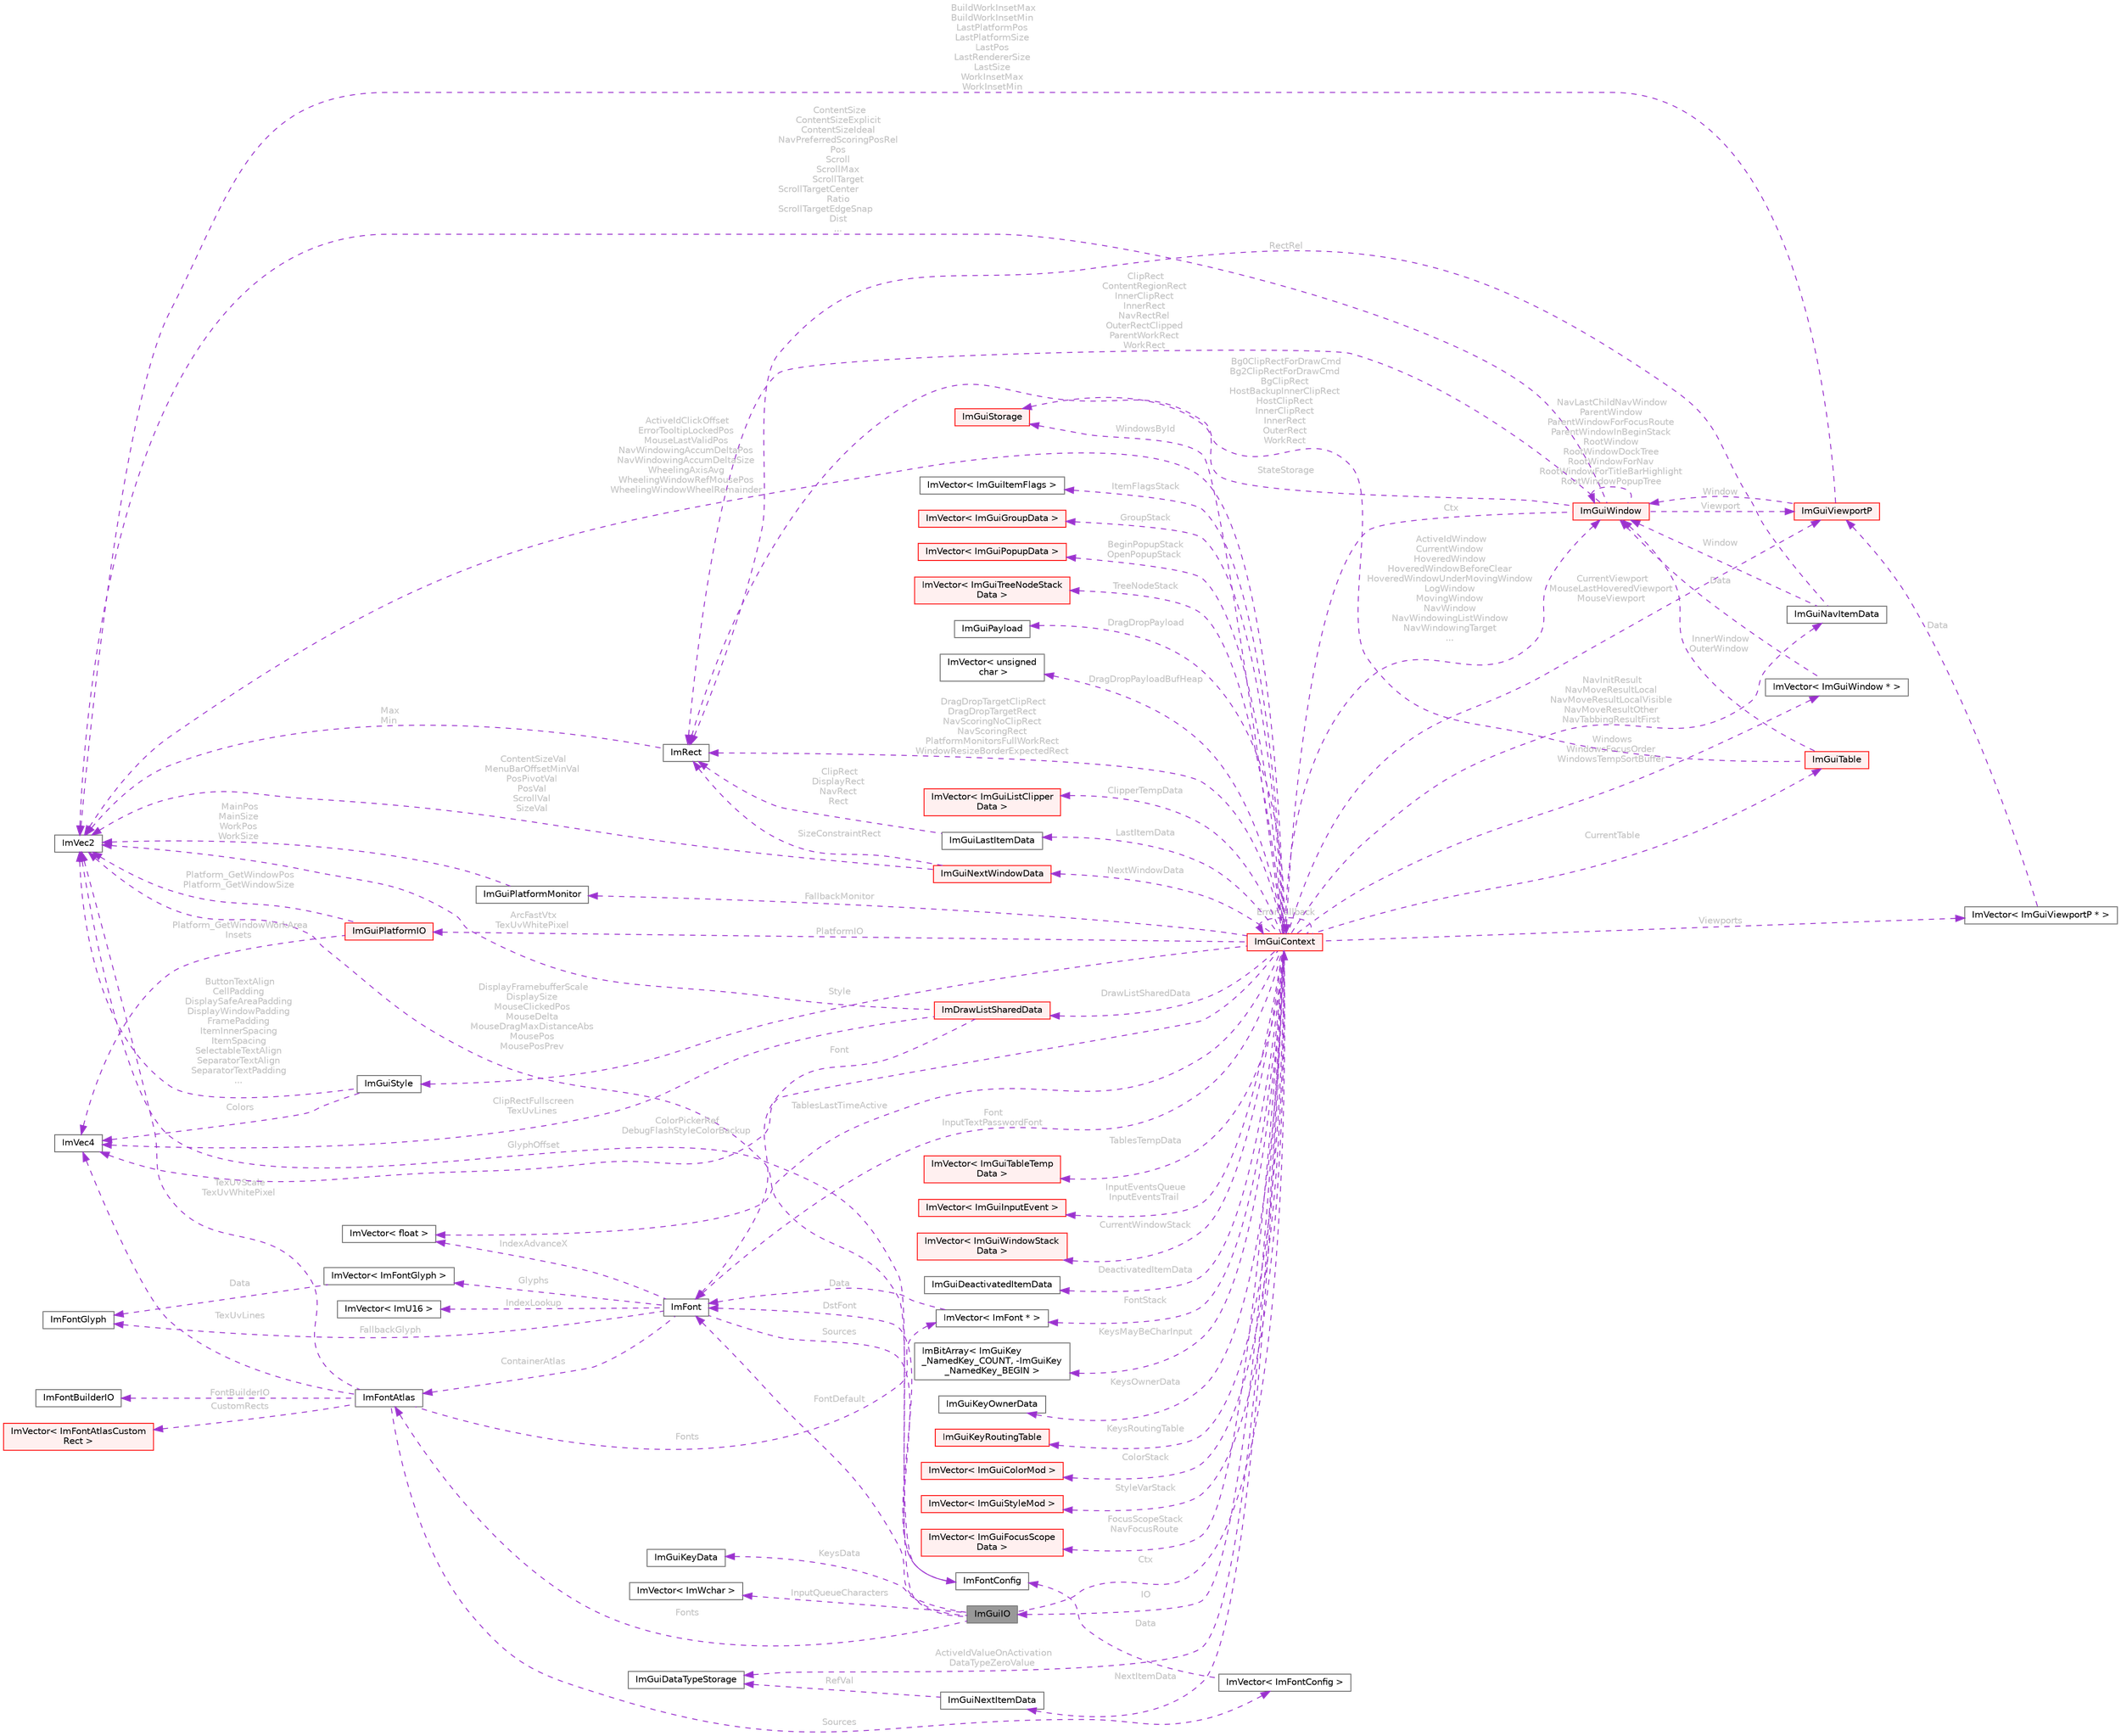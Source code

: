 digraph "ImGuiIO"
{
 // LATEX_PDF_SIZE
  bgcolor="transparent";
  edge [fontname=Helvetica,fontsize=10,labelfontname=Helvetica,labelfontsize=10];
  node [fontname=Helvetica,fontsize=10,shape=box,height=0.2,width=0.4];
  rankdir="LR";
  Node1 [id="Node000001",label="ImGuiIO",height=0.2,width=0.4,color="gray40", fillcolor="grey60", style="filled", fontcolor="black",tooltip=" "];
  Node2 -> Node1 [id="edge1_Node000001_Node000002",dir="back",color="darkorchid3",style="dashed",tooltip=" ",label=" DisplayFramebufferScale\nDisplaySize\nMouseClickedPos\nMouseDelta\nMouseDragMaxDistanceAbs\nMousePos\nMousePosPrev",fontcolor="grey" ];
  Node2 [id="Node000002",label="ImVec2",height=0.2,width=0.4,color="gray40", fillcolor="white", style="filled",URL="$struct_im_vec2.html",tooltip=" "];
  Node3 -> Node1 [id="edge2_Node000001_Node000003",dir="back",color="darkorchid3",style="dashed",tooltip=" ",label=" Fonts",fontcolor="grey" ];
  Node3 [id="Node000003",label="ImFontAtlas",height=0.2,width=0.4,color="gray40", fillcolor="white", style="filled",URL="$struct_im_font_atlas.html",tooltip=" "];
  Node2 -> Node3 [id="edge3_Node000003_Node000002",dir="back",color="darkorchid3",style="dashed",tooltip=" ",label=" TexUvScale\nTexUvWhitePixel",fontcolor="grey" ];
  Node4 -> Node3 [id="edge4_Node000003_Node000004",dir="back",color="darkorchid3",style="dashed",tooltip=" ",label=" Fonts",fontcolor="grey" ];
  Node4 [id="Node000004",label="ImVector\< ImFont * \>",height=0.2,width=0.4,color="gray40", fillcolor="white", style="filled",URL="$struct_im_vector.html",tooltip=" "];
  Node5 -> Node4 [id="edge5_Node000004_Node000005",dir="back",color="darkorchid3",style="dashed",tooltip=" ",label=" Data",fontcolor="grey" ];
  Node5 [id="Node000005",label="ImFont",height=0.2,width=0.4,color="gray40", fillcolor="white", style="filled",URL="$struct_im_font.html",tooltip=" "];
  Node6 -> Node5 [id="edge6_Node000005_Node000006",dir="back",color="darkorchid3",style="dashed",tooltip=" ",label=" IndexAdvanceX",fontcolor="grey" ];
  Node6 [id="Node000006",label="ImVector\< float \>",height=0.2,width=0.4,color="gray40", fillcolor="white", style="filled",URL="$struct_im_vector.html",tooltip=" "];
  Node7 -> Node5 [id="edge7_Node000005_Node000007",dir="back",color="darkorchid3",style="dashed",tooltip=" ",label=" IndexLookup",fontcolor="grey" ];
  Node7 [id="Node000007",label="ImVector\< ImU16 \>",height=0.2,width=0.4,color="gray40", fillcolor="white", style="filled",URL="$struct_im_vector.html",tooltip=" "];
  Node8 -> Node5 [id="edge8_Node000005_Node000008",dir="back",color="darkorchid3",style="dashed",tooltip=" ",label=" Glyphs",fontcolor="grey" ];
  Node8 [id="Node000008",label="ImVector\< ImFontGlyph \>",height=0.2,width=0.4,color="gray40", fillcolor="white", style="filled",URL="$struct_im_vector.html",tooltip=" "];
  Node9 -> Node8 [id="edge9_Node000008_Node000009",dir="back",color="darkorchid3",style="dashed",tooltip=" ",label=" Data",fontcolor="grey" ];
  Node9 [id="Node000009",label="ImFontGlyph",height=0.2,width=0.4,color="gray40", fillcolor="white", style="filled",URL="$struct_im_font_glyph.html",tooltip=" "];
  Node9 -> Node5 [id="edge10_Node000005_Node000009",dir="back",color="darkorchid3",style="dashed",tooltip=" ",label=" FallbackGlyph",fontcolor="grey" ];
  Node3 -> Node5 [id="edge11_Node000005_Node000003",dir="back",color="darkorchid3",style="dashed",tooltip=" ",label=" ContainerAtlas",fontcolor="grey" ];
  Node10 -> Node5 [id="edge12_Node000005_Node000010",dir="back",color="darkorchid3",style="dashed",tooltip=" ",label=" Sources",fontcolor="grey" ];
  Node10 [id="Node000010",label="ImFontConfig",height=0.2,width=0.4,color="gray40", fillcolor="white", style="filled",URL="$struct_im_font_config.html",tooltip=" "];
  Node2 -> Node10 [id="edge13_Node000010_Node000002",dir="back",color="darkorchid3",style="dashed",tooltip=" ",label=" GlyphOffset",fontcolor="grey" ];
  Node5 -> Node10 [id="edge14_Node000010_Node000005",dir="back",color="darkorchid3",style="dashed",tooltip=" ",label=" DstFont",fontcolor="grey" ];
  Node11 -> Node3 [id="edge15_Node000003_Node000011",dir="back",color="darkorchid3",style="dashed",tooltip=" ",label=" CustomRects",fontcolor="grey" ];
  Node11 [id="Node000011",label="ImVector\< ImFontAtlasCustom\lRect \>",height=0.2,width=0.4,color="red", fillcolor="#FFF0F0", style="filled",URL="$struct_im_vector.html",tooltip=" "];
  Node13 -> Node3 [id="edge16_Node000003_Node000013",dir="back",color="darkorchid3",style="dashed",tooltip=" ",label=" Sources",fontcolor="grey" ];
  Node13 [id="Node000013",label="ImVector\< ImFontConfig \>",height=0.2,width=0.4,color="gray40", fillcolor="white", style="filled",URL="$struct_im_vector.html",tooltip=" "];
  Node10 -> Node13 [id="edge17_Node000013_Node000010",dir="back",color="darkorchid3",style="dashed",tooltip=" ",label=" Data",fontcolor="grey" ];
  Node14 -> Node3 [id="edge18_Node000003_Node000014",dir="back",color="darkorchid3",style="dashed",tooltip=" ",label=" TexUvLines",fontcolor="grey" ];
  Node14 [id="Node000014",label="ImVec4",height=0.2,width=0.4,color="gray40", fillcolor="white", style="filled",URL="$struct_im_vec4.html",tooltip=" "];
  Node15 -> Node3 [id="edge19_Node000003_Node000015",dir="back",color="darkorchid3",style="dashed",tooltip=" ",label=" FontBuilderIO",fontcolor="grey" ];
  Node15 [id="Node000015",label="ImFontBuilderIO",height=0.2,width=0.4,color="gray40", fillcolor="white", style="filled",URL="$struct_im_font_builder_i_o.html",tooltip=" "];
  Node5 -> Node1 [id="edge20_Node000001_Node000005",dir="back",color="darkorchid3",style="dashed",tooltip=" ",label=" FontDefault",fontcolor="grey" ];
  Node16 -> Node1 [id="edge21_Node000001_Node000016",dir="back",color="darkorchid3",style="dashed",tooltip=" ",label=" Ctx",fontcolor="grey" ];
  Node16 [id="Node000016",label="ImGuiContext",height=0.2,width=0.4,color="red", fillcolor="#FFF0F0", style="filled",URL="$struct_im_gui_context.html",tooltip=" "];
  Node1 -> Node16 [id="edge22_Node000016_Node000001",dir="back",color="darkorchid3",style="dashed",tooltip=" ",label=" IO",fontcolor="grey" ];
  Node17 -> Node16 [id="edge23_Node000016_Node000017",dir="back",color="darkorchid3",style="dashed",tooltip=" ",label=" PlatformIO",fontcolor="grey" ];
  Node17 [id="Node000017",label="ImGuiPlatformIO",height=0.2,width=0.4,color="red", fillcolor="#FFF0F0", style="filled",URL="$struct_im_gui_platform_i_o.html",tooltip=" "];
  Node2 -> Node17 [id="edge24_Node000017_Node000002",dir="back",color="darkorchid3",style="dashed",tooltip=" ",label=" Platform_GetWindowPos\nPlatform_GetWindowSize",fontcolor="grey" ];
  Node14 -> Node17 [id="edge25_Node000017_Node000014",dir="back",color="darkorchid3",style="dashed",tooltip=" ",label=" Platform_GetWindowWorkArea\lInsets",fontcolor="grey" ];
  Node39 -> Node16 [id="edge26_Node000016_Node000039",dir="back",color="darkorchid3",style="dashed",tooltip=" ",label=" Style",fontcolor="grey" ];
  Node39 [id="Node000039",label="ImGuiStyle",height=0.2,width=0.4,color="gray40", fillcolor="white", style="filled",URL="$struct_im_gui_style.html",tooltip=" "];
  Node2 -> Node39 [id="edge27_Node000039_Node000002",dir="back",color="darkorchid3",style="dashed",tooltip=" ",label=" ButtonTextAlign\nCellPadding\nDisplaySafeAreaPadding\nDisplayWindowPadding\nFramePadding\nItemInnerSpacing\nItemSpacing\nSelectableTextAlign\nSeparatorTextAlign\nSeparatorTextPadding\n...",fontcolor="grey" ];
  Node14 -> Node39 [id="edge28_Node000039_Node000014",dir="back",color="darkorchid3",style="dashed",tooltip=" ",label=" Colors",fontcolor="grey" ];
  Node5 -> Node16 [id="edge29_Node000016_Node000005",dir="back",color="darkorchid3",style="dashed",tooltip=" ",label=" Font\nInputTextPasswordFont",fontcolor="grey" ];
  Node30 -> Node16 [id="edge30_Node000016_Node000030",dir="back",color="darkorchid3",style="dashed",tooltip=" ",label=" DrawListSharedData",fontcolor="grey" ];
  Node30 [id="Node000030",label="ImDrawListSharedData",height=0.2,width=0.4,color="red", fillcolor="#FFF0F0", style="filled",URL="$struct_im_draw_list_shared_data.html",tooltip=" "];
  Node2 -> Node30 [id="edge31_Node000030_Node000002",dir="back",color="darkorchid3",style="dashed",tooltip=" ",label=" ArcFastVtx\nTexUvWhitePixel",fontcolor="grey" ];
  Node14 -> Node30 [id="edge32_Node000030_Node000014",dir="back",color="darkorchid3",style="dashed",tooltip=" ",label=" ClipRectFullscreen\nTexUvLines",fontcolor="grey" ];
  Node5 -> Node30 [id="edge33_Node000030_Node000005",dir="back",color="darkorchid3",style="dashed",tooltip=" ",label=" Font",fontcolor="grey" ];
  Node40 -> Node16 [id="edge34_Node000016_Node000040",dir="back",color="darkorchid3",style="dashed",tooltip=" ",label=" InputEventsQueue\nInputEventsTrail",fontcolor="grey" ];
  Node40 [id="Node000040",label="ImVector\< ImGuiInputEvent \>",height=0.2,width=0.4,color="red", fillcolor="#FFF0F0", style="filled",URL="$struct_im_vector.html",tooltip=" "];
  Node49 -> Node16 [id="edge35_Node000016_Node000049",dir="back",color="darkorchid3",style="dashed",tooltip=" ",label=" Windows\nWindowsFocusOrder\nWindowsTempSortBuffer",fontcolor="grey" ];
  Node49 [id="Node000049",label="ImVector\< ImGuiWindow * \>",height=0.2,width=0.4,color="gray40", fillcolor="white", style="filled",URL="$struct_im_vector.html",tooltip=" "];
  Node50 -> Node49 [id="edge36_Node000049_Node000050",dir="back",color="darkorchid3",style="dashed",tooltip=" ",label=" Data",fontcolor="grey" ];
  Node50 [id="Node000050",label="ImGuiWindow",height=0.2,width=0.4,color="red", fillcolor="#FFF0F0", style="filled",URL="$struct_im_gui_window.html",tooltip=" "];
  Node16 -> Node50 [id="edge37_Node000050_Node000016",dir="back",color="darkorchid3",style="dashed",tooltip=" ",label=" Ctx",fontcolor="grey" ];
  Node52 -> Node50 [id="edge38_Node000050_Node000052",dir="back",color="darkorchid3",style="dashed",tooltip=" ",label=" Viewport",fontcolor="grey" ];
  Node52 [id="Node000052",label="ImGuiViewportP",height=0.2,width=0.4,color="red", fillcolor="#FFF0F0", style="filled",URL="$struct_im_gui_viewport_p.html",tooltip=" "];
  Node50 -> Node52 [id="edge39_Node000052_Node000050",dir="back",color="darkorchid3",style="dashed",tooltip=" ",label=" Window",fontcolor="grey" ];
  Node2 -> Node52 [id="edge40_Node000052_Node000002",dir="back",color="darkorchid3",style="dashed",tooltip=" ",label=" BuildWorkInsetMax\nBuildWorkInsetMin\nLastPlatformPos\nLastPlatformSize\nLastPos\nLastRendererSize\nLastSize\nWorkInsetMax\nWorkInsetMin",fontcolor="grey" ];
  Node2 -> Node50 [id="edge41_Node000050_Node000002",dir="back",color="darkorchid3",style="dashed",tooltip=" ",label=" ContentSize\nContentSizeExplicit\nContentSizeIdeal\nNavPreferredScoringPosRel\nPos\nScroll\nScrollMax\nScrollTarget\nScrollTargetCenter\lRatio\nScrollTargetEdgeSnap\lDist\n...",fontcolor="grey" ];
  Node62 -> Node50 [id="edge42_Node000050_Node000062",dir="back",color="darkorchid3",style="dashed",tooltip=" ",label=" ClipRect\nContentRegionRect\nInnerClipRect\nInnerRect\nNavRectRel\nOuterRectClipped\nParentWorkRect\nWorkRect",fontcolor="grey" ];
  Node62 [id="Node000062",label="ImRect",height=0.2,width=0.4,color="gray40", fillcolor="white", style="filled",URL="$struct_im_rect.html",tooltip=" "];
  Node2 -> Node62 [id="edge43_Node000062_Node000002",dir="back",color="darkorchid3",style="dashed",tooltip=" ",label=" Max\nMin",fontcolor="grey" ];
  Node58 -> Node50 [id="edge44_Node000050_Node000058",dir="back",color="darkorchid3",style="dashed",tooltip=" ",label=" StateStorage",fontcolor="grey" ];
  Node58 [id="Node000058",label="ImGuiStorage",height=0.2,width=0.4,color="red", fillcolor="#FFF0F0", style="filled",URL="$struct_im_gui_storage.html",tooltip=" "];
  Node50 -> Node50 [id="edge45_Node000050_Node000050",dir="back",color="darkorchid3",style="dashed",tooltip=" ",label=" NavLastChildNavWindow\nParentWindow\nParentWindowForFocusRoute\nParentWindowInBeginStack\nRootWindow\nRootWindowDockTree\nRootWindowForNav\nRootWindowForTitleBarHighlight\nRootWindowPopupTree",fontcolor="grey" ];
  Node74 -> Node16 [id="edge46_Node000016_Node000074",dir="back",color="darkorchid3",style="dashed",tooltip=" ",label=" CurrentWindowStack",fontcolor="grey" ];
  Node74 [id="Node000074",label="ImVector\< ImGuiWindowStack\lData \>",height=0.2,width=0.4,color="red", fillcolor="#FFF0F0", style="filled",URL="$struct_im_vector.html",tooltip=" "];
  Node58 -> Node16 [id="edge47_Node000016_Node000058",dir="back",color="darkorchid3",style="dashed",tooltip=" ",label=" WindowsById",fontcolor="grey" ];
  Node50 -> Node16 [id="edge48_Node000016_Node000050",dir="back",color="darkorchid3",style="dashed",tooltip=" ",label=" ActiveIdWindow\nCurrentWindow\nHoveredWindow\nHoveredWindowBeforeClear\nHoveredWindowUnderMovingWindow\nLogWindow\nMovingWindow\nNavWindow\nNavWindowingListWindow\nNavWindowingTarget\n...",fontcolor="grey" ];
  Node2 -> Node16 [id="edge49_Node000016_Node000002",dir="back",color="darkorchid3",style="dashed",tooltip=" ",label=" ActiveIdClickOffset\nErrorTooltipLockedPos\nMouseLastValidPos\nNavWindowingAccumDeltaPos\nNavWindowingAccumDeltaSize\nWheelingAxisAvg\nWheelingWindowRefMousePos\nWheelingWindowWheelRemainder",fontcolor="grey" ];
  Node78 -> Node16 [id="edge50_Node000016_Node000078",dir="back",color="darkorchid3",style="dashed",tooltip=" ",label=" DeactivatedItemData",fontcolor="grey" ];
  Node78 [id="Node000078",label="ImGuiDeactivatedItemData",height=0.2,width=0.4,color="gray40", fillcolor="white", style="filled",URL="$struct_im_gui_deactivated_item_data.html",tooltip=" "];
  Node79 -> Node16 [id="edge51_Node000016_Node000079",dir="back",color="darkorchid3",style="dashed",tooltip=" ",label=" ActiveIdValueOnActivation\nDataTypeZeroValue",fontcolor="grey" ];
  Node79 [id="Node000079",label="ImGuiDataTypeStorage",height=0.2,width=0.4,color="gray40", fillcolor="white", style="filled",URL="$struct_im_gui_data_type_storage.html",tooltip=" "];
  Node80 -> Node16 [id="edge52_Node000016_Node000080",dir="back",color="darkorchid3",style="dashed",tooltip=" ",label=" KeysMayBeCharInput",fontcolor="grey" ];
  Node80 [id="Node000080",label="ImBitArray\< ImGuiKey\l_NamedKey_COUNT, -ImGuiKey\l_NamedKey_BEGIN \>",height=0.2,width=0.4,color="gray40", fillcolor="white", style="filled",URL="$struct_im_bit_array.html",tooltip=" "];
  Node81 -> Node16 [id="edge53_Node000016_Node000081",dir="back",color="darkorchid3",style="dashed",tooltip=" ",label=" KeysOwnerData",fontcolor="grey" ];
  Node81 [id="Node000081",label="ImGuiKeyOwnerData",height=0.2,width=0.4,color="gray40", fillcolor="white", style="filled",URL="$struct_im_gui_key_owner_data.html",tooltip=" "];
  Node82 -> Node16 [id="edge54_Node000016_Node000082",dir="back",color="darkorchid3",style="dashed",tooltip=" ",label=" KeysRoutingTable",fontcolor="grey" ];
  Node82 [id="Node000082",label="ImGuiKeyRoutingTable",height=0.2,width=0.4,color="red", fillcolor="#FFF0F0", style="filled",URL="$struct_im_gui_key_routing_table.html",tooltip=" "];
  Node85 -> Node16 [id="edge55_Node000016_Node000085",dir="back",color="darkorchid3",style="dashed",tooltip=" ",label=" NextItemData",fontcolor="grey" ];
  Node85 [id="Node000085",label="ImGuiNextItemData",height=0.2,width=0.4,color="gray40", fillcolor="white", style="filled",URL="$struct_im_gui_next_item_data.html",tooltip=" "];
  Node79 -> Node85 [id="edge56_Node000085_Node000079",dir="back",color="darkorchid3",style="dashed",tooltip=" ",label=" RefVal",fontcolor="grey" ];
  Node76 -> Node16 [id="edge57_Node000016_Node000076",dir="back",color="darkorchid3",style="dashed",tooltip=" ",label=" LastItemData",fontcolor="grey" ];
  Node76 [id="Node000076",label="ImGuiLastItemData",height=0.2,width=0.4,color="gray40", fillcolor="white", style="filled",URL="$struct_im_gui_last_item_data.html",tooltip=" "];
  Node62 -> Node76 [id="edge58_Node000076_Node000062",dir="back",color="darkorchid3",style="dashed",tooltip=" ",label=" ClipRect\nDisplayRect\nNavRect\nRect",fontcolor="grey" ];
  Node86 -> Node16 [id="edge59_Node000016_Node000086",dir="back",color="darkorchid3",style="dashed",tooltip=" ",label=" NextWindowData",fontcolor="grey" ];
  Node86 [id="Node000086",label="ImGuiNextWindowData",height=0.2,width=0.4,color="red", fillcolor="#FFF0F0", style="filled",URL="$struct_im_gui_next_window_data.html",tooltip=" "];
  Node2 -> Node86 [id="edge60_Node000086_Node000002",dir="back",color="darkorchid3",style="dashed",tooltip=" ",label=" ContentSizeVal\nMenuBarOffsetMinVal\nPosPivotVal\nPosVal\nScrollVal\nSizeVal",fontcolor="grey" ];
  Node62 -> Node86 [id="edge61_Node000086_Node000062",dir="back",color="darkorchid3",style="dashed",tooltip=" ",label=" SizeConstraintRect",fontcolor="grey" ];
  Node88 -> Node16 [id="edge62_Node000016_Node000088",dir="back",color="darkorchid3",style="dashed",tooltip=" ",label=" ColorStack",fontcolor="grey" ];
  Node88 [id="Node000088",label="ImVector\< ImGuiColorMod \>",height=0.2,width=0.4,color="red", fillcolor="#FFF0F0", style="filled",URL="$struct_im_vector.html",tooltip=" "];
  Node90 -> Node16 [id="edge63_Node000016_Node000090",dir="back",color="darkorchid3",style="dashed",tooltip=" ",label=" StyleVarStack",fontcolor="grey" ];
  Node90 [id="Node000090",label="ImVector\< ImGuiStyleMod \>",height=0.2,width=0.4,color="red", fillcolor="#FFF0F0", style="filled",URL="$struct_im_vector.html",tooltip=" "];
  Node4 -> Node16 [id="edge64_Node000016_Node000004",dir="back",color="darkorchid3",style="dashed",tooltip=" ",label=" FontStack",fontcolor="grey" ];
  Node92 -> Node16 [id="edge65_Node000016_Node000092",dir="back",color="darkorchid3",style="dashed",tooltip=" ",label=" FocusScopeStack\nNavFocusRoute",fontcolor="grey" ];
  Node92 [id="Node000092",label="ImVector\< ImGuiFocusScope\lData \>",height=0.2,width=0.4,color="red", fillcolor="#FFF0F0", style="filled",URL="$struct_im_vector.html",tooltip=" "];
  Node94 -> Node16 [id="edge66_Node000016_Node000094",dir="back",color="darkorchid3",style="dashed",tooltip=" ",label=" ItemFlagsStack",fontcolor="grey" ];
  Node94 [id="Node000094",label="ImVector\< ImGuiItemFlags \>",height=0.2,width=0.4,color="gray40", fillcolor="white", style="filled",URL="$struct_im_vector.html",tooltip=" "];
  Node95 -> Node16 [id="edge67_Node000016_Node000095",dir="back",color="darkorchid3",style="dashed",tooltip=" ",label=" GroupStack",fontcolor="grey" ];
  Node95 [id="Node000095",label="ImVector\< ImGuiGroupData \>",height=0.2,width=0.4,color="red", fillcolor="#FFF0F0", style="filled",URL="$struct_im_vector.html",tooltip=" "];
  Node97 -> Node16 [id="edge68_Node000016_Node000097",dir="back",color="darkorchid3",style="dashed",tooltip=" ",label=" BeginPopupStack\nOpenPopupStack",fontcolor="grey" ];
  Node97 [id="Node000097",label="ImVector\< ImGuiPopupData \>",height=0.2,width=0.4,color="red", fillcolor="#FFF0F0", style="filled",URL="$struct_im_vector.html",tooltip=" "];
  Node99 -> Node16 [id="edge69_Node000016_Node000099",dir="back",color="darkorchid3",style="dashed",tooltip=" ",label=" TreeNodeStack",fontcolor="grey" ];
  Node99 [id="Node000099",label="ImVector\< ImGuiTreeNodeStack\lData \>",height=0.2,width=0.4,color="red", fillcolor="#FFF0F0", style="filled",URL="$struct_im_vector.html",tooltip=" "];
  Node101 -> Node16 [id="edge70_Node000016_Node000101",dir="back",color="darkorchid3",style="dashed",tooltip=" ",label=" Viewports",fontcolor="grey" ];
  Node101 [id="Node000101",label="ImVector\< ImGuiViewportP * \>",height=0.2,width=0.4,color="gray40", fillcolor="white", style="filled",URL="$struct_im_vector.html",tooltip=" "];
  Node52 -> Node101 [id="edge71_Node000101_Node000052",dir="back",color="darkorchid3",style="dashed",tooltip=" ",label=" Data",fontcolor="grey" ];
  Node52 -> Node16 [id="edge72_Node000016_Node000052",dir="back",color="darkorchid3",style="dashed",tooltip=" ",label=" CurrentViewport\nMouseLastHoveredViewport\nMouseViewport",fontcolor="grey" ];
  Node19 -> Node16 [id="edge73_Node000016_Node000019",dir="back",color="darkorchid3",style="dashed",tooltip=" ",label=" FallbackMonitor",fontcolor="grey" ];
  Node19 [id="Node000019",label="ImGuiPlatformMonitor",height=0.2,width=0.4,color="gray40", fillcolor="white", style="filled",URL="$struct_im_gui_platform_monitor.html",tooltip=" "];
  Node2 -> Node19 [id="edge74_Node000019_Node000002",dir="back",color="darkorchid3",style="dashed",tooltip=" ",label=" MainPos\nMainSize\nWorkPos\nWorkSize",fontcolor="grey" ];
  Node62 -> Node16 [id="edge75_Node000016_Node000062",dir="back",color="darkorchid3",style="dashed",tooltip=" ",label=" DragDropTargetClipRect\nDragDropTargetRect\nNavScoringNoClipRect\nNavScoringRect\nPlatformMonitorsFullWorkRect\nWindowResizeBorderExpectedRect",fontcolor="grey" ];
  Node102 -> Node16 [id="edge76_Node000016_Node000102",dir="back",color="darkorchid3",style="dashed",tooltip=" ",label=" NavInitResult\nNavMoveResultLocal\nNavMoveResultLocalVisible\nNavMoveResultOther\nNavTabbingResultFirst",fontcolor="grey" ];
  Node102 [id="Node000102",label="ImGuiNavItemData",height=0.2,width=0.4,color="gray40", fillcolor="white", style="filled",URL="$struct_im_gui_nav_item_data.html",tooltip=" "];
  Node50 -> Node102 [id="edge77_Node000102_Node000050",dir="back",color="darkorchid3",style="dashed",tooltip=" ",label=" Window",fontcolor="grey" ];
  Node62 -> Node102 [id="edge78_Node000102_Node000062",dir="back",color="darkorchid3",style="dashed",tooltip=" ",label=" RectRel",fontcolor="grey" ];
  Node103 -> Node16 [id="edge79_Node000016_Node000103",dir="back",color="darkorchid3",style="dashed",tooltip=" ",label=" DragDropPayload",fontcolor="grey" ];
  Node103 [id="Node000103",label="ImGuiPayload",height=0.2,width=0.4,color="gray40", fillcolor="white", style="filled",URL="$struct_im_gui_payload.html",tooltip=" "];
  Node104 -> Node16 [id="edge80_Node000016_Node000104",dir="back",color="darkorchid3",style="dashed",tooltip=" ",label=" DragDropPayloadBufHeap",fontcolor="grey" ];
  Node104 [id="Node000104",label="ImVector\< unsigned\l char \>",height=0.2,width=0.4,color="gray40", fillcolor="white", style="filled",URL="$struct_im_vector.html",tooltip=" "];
  Node105 -> Node16 [id="edge81_Node000016_Node000105",dir="back",color="darkorchid3",style="dashed",tooltip=" ",label=" ClipperTempData",fontcolor="grey" ];
  Node105 [id="Node000105",label="ImVector\< ImGuiListClipper\lData \>",height=0.2,width=0.4,color="red", fillcolor="#FFF0F0", style="filled",URL="$struct_im_vector.html",tooltip=" "];
  Node110 -> Node16 [id="edge82_Node000016_Node000110",dir="back",color="darkorchid3",style="dashed",tooltip=" ",label=" CurrentTable",fontcolor="grey" ];
  Node110 [id="Node000110",label="ImGuiTable",height=0.2,width=0.4,color="red", fillcolor="#FFF0F0", style="filled",URL="$struct_im_gui_table.html",tooltip=" "];
  Node62 -> Node110 [id="edge83_Node000110_Node000062",dir="back",color="darkorchid3",style="dashed",tooltip=" ",label=" Bg0ClipRectForDrawCmd\nBg2ClipRectForDrawCmd\nBgClipRect\nHostBackupInnerClipRect\nHostClipRect\nInnerClipRect\nInnerRect\nOuterRect\nWorkRect",fontcolor="grey" ];
  Node50 -> Node110 [id="edge84_Node000110_Node000050",dir="back",color="darkorchid3",style="dashed",tooltip=" ",label=" InnerWindow\nOuterWindow",fontcolor="grey" ];
  Node124 -> Node16 [id="edge85_Node000016_Node000124",dir="back",color="darkorchid3",style="dashed",tooltip=" ",label=" TablesTempData",fontcolor="grey" ];
  Node124 [id="Node000124",label="ImVector\< ImGuiTableTemp\lData \>",height=0.2,width=0.4,color="red", fillcolor="#FFF0F0", style="filled",URL="$struct_im_vector.html",tooltip=" "];
  Node6 -> Node16 [id="edge86_Node000016_Node000006",dir="back",color="darkorchid3",style="dashed",tooltip=" ",label=" TablesLastTimeActive",fontcolor="grey" ];
  Node14 -> Node16 [id="edge87_Node000016_Node000014",dir="back",color="darkorchid3",style="dashed",tooltip=" ",label=" ColorPickerRef\nDebugFlashStyleColorBackup",fontcolor="grey" ];
  Node16 -> Node16 [id="edge88_Node000016_Node000016",dir="back",color="darkorchid3",style="dashed",tooltip=" ",label=" ErrorCallback",fontcolor="grey" ];
  Node170 -> Node1 [id="edge89_Node000001_Node000170",dir="back",color="darkorchid3",style="dashed",tooltip=" ",label=" KeysData",fontcolor="grey" ];
  Node170 [id="Node000170",label="ImGuiKeyData",height=0.2,width=0.4,color="gray40", fillcolor="white", style="filled",URL="$struct_im_gui_key_data.html",tooltip=" "];
  Node171 -> Node1 [id="edge90_Node000001_Node000171",dir="back",color="darkorchid3",style="dashed",tooltip=" ",label=" InputQueueCharacters",fontcolor="grey" ];
  Node171 [id="Node000171",label="ImVector\< ImWchar \>",height=0.2,width=0.4,color="gray40", fillcolor="white", style="filled",URL="$struct_im_vector.html",tooltip=" "];
}

